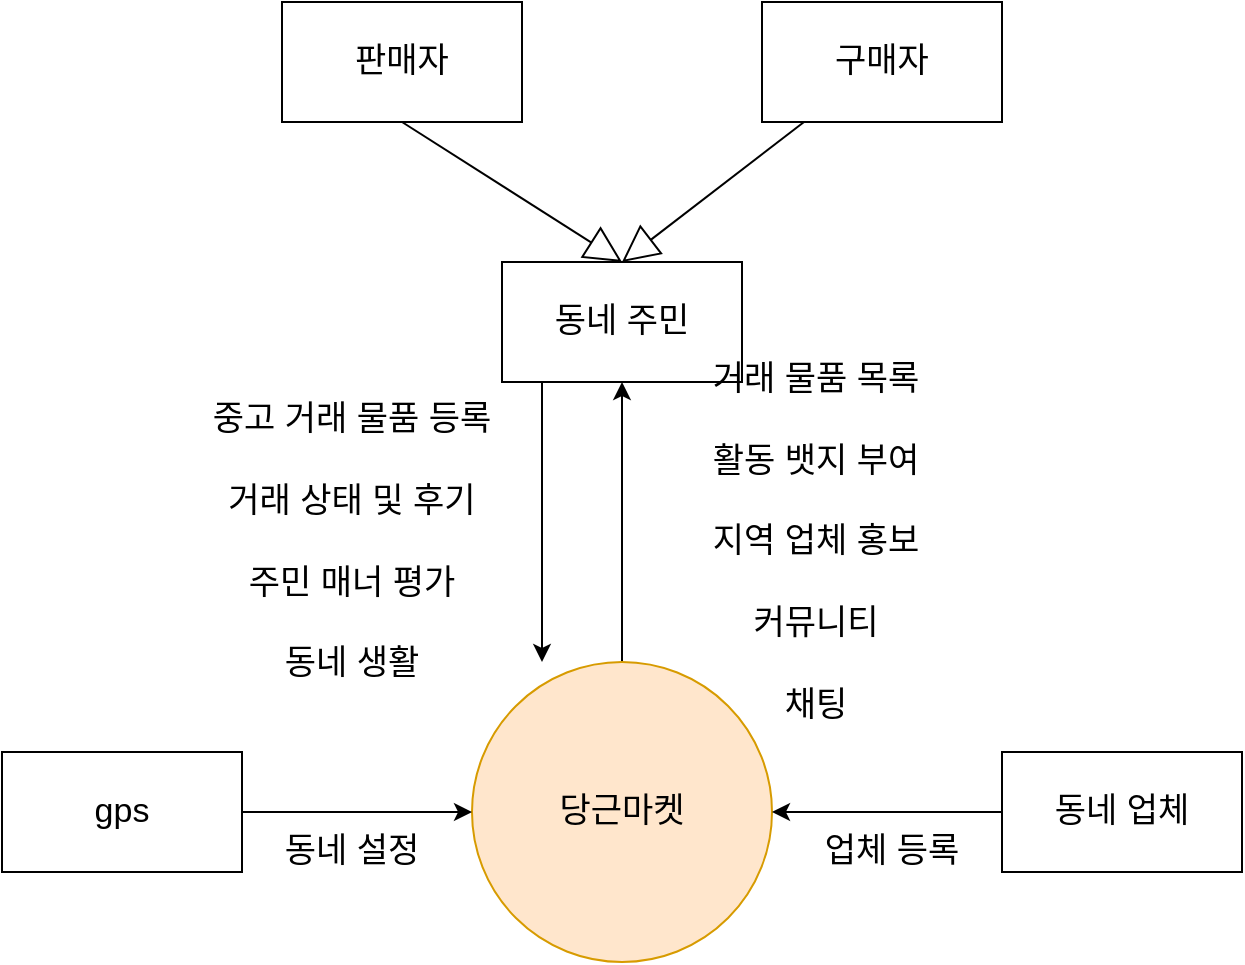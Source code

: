 <mxfile version="13.6.10" type="github">
  <diagram id="2eBaNiK83SsfWGN7OqTg" name="Page-1">
    <mxGraphModel dx="1117" dy="670" grid="1" gridSize="10" guides="1" tooltips="1" connect="1" arrows="1" fold="1" page="1" pageScale="1" pageWidth="827" pageHeight="1169" math="0" shadow="0">
      <root>
        <mxCell id="0" />
        <mxCell id="1" parent="0" />
        <mxCell id="iDiovrbEPyYLWm7U3jqZ-23" style="edgeStyle=orthogonalEdgeStyle;rounded=0;orthogonalLoop=1;jettySize=auto;html=1;exitX=0.5;exitY=0;exitDx=0;exitDy=0;fontFamily=Helvetica;fontSize=17;" edge="1" parent="1" source="iDiovrbEPyYLWm7U3jqZ-1" target="iDiovrbEPyYLWm7U3jqZ-22">
          <mxGeometry relative="1" as="geometry" />
        </mxCell>
        <mxCell id="iDiovrbEPyYLWm7U3jqZ-1" value="당근마켓" style="ellipse;whiteSpace=wrap;html=1;aspect=fixed;fontFamily=Helvetica;fontSize=17;fillColor=#ffe6cc;strokeColor=#d79b00;" vertex="1" parent="1">
          <mxGeometry x="315" y="370" width="150" height="150" as="geometry" />
        </mxCell>
        <mxCell id="iDiovrbEPyYLWm7U3jqZ-18" style="edgeStyle=orthogonalEdgeStyle;rounded=0;orthogonalLoop=1;jettySize=auto;html=1;fontFamily=Helvetica;fontSize=17;" edge="1" parent="1" source="iDiovrbEPyYLWm7U3jqZ-4" target="iDiovrbEPyYLWm7U3jqZ-1">
          <mxGeometry relative="1" as="geometry" />
        </mxCell>
        <mxCell id="iDiovrbEPyYLWm7U3jqZ-4" value="동네 업체" style="rounded=0;whiteSpace=wrap;html=1;fontFamily=Helvetica;fontSize=17;" vertex="1" parent="1">
          <mxGeometry x="580" y="415" width="120" height="60" as="geometry" />
        </mxCell>
        <mxCell id="iDiovrbEPyYLWm7U3jqZ-19" value="업체 등록" style="text;html=1;strokeColor=none;fillColor=none;align=center;verticalAlign=middle;whiteSpace=wrap;rounded=0;fontFamily=Helvetica;fontSize=17;" vertex="1" parent="1">
          <mxGeometry x="480" y="455" width="90" height="20" as="geometry" />
        </mxCell>
        <mxCell id="iDiovrbEPyYLWm7U3jqZ-31" style="edgeStyle=orthogonalEdgeStyle;rounded=0;orthogonalLoop=1;jettySize=auto;html=1;fontFamily=Helvetica;fontSize=17;" edge="1" parent="1">
          <mxGeometry relative="1" as="geometry">
            <mxPoint x="350" y="228" as="sourcePoint" />
            <mxPoint x="350" y="370" as="targetPoint" />
          </mxGeometry>
        </mxCell>
        <mxCell id="iDiovrbEPyYLWm7U3jqZ-22" value="동네 주민" style="rounded=0;whiteSpace=wrap;html=1;fontFamily=Helvetica;fontSize=17;" vertex="1" parent="1">
          <mxGeometry x="330" y="170" width="120" height="60" as="geometry" />
        </mxCell>
        <mxCell id="iDiovrbEPyYLWm7U3jqZ-25" value="거래 물품 목록&lt;br&gt;&lt;br&gt;활동 뱃지 부여&lt;br&gt;&lt;br&gt;지역 업체 홍보&lt;br&gt;&lt;br&gt;커뮤니티&lt;br&gt;&lt;br&gt;채팅" style="text;html=1;strokeColor=none;fillColor=none;align=center;verticalAlign=middle;whiteSpace=wrap;rounded=0;fontFamily=Helvetica;fontSize=17;" vertex="1" parent="1">
          <mxGeometry x="414" y="235" width="146" height="150" as="geometry" />
        </mxCell>
        <mxCell id="iDiovrbEPyYLWm7U3jqZ-26" value="구매자" style="rounded=0;whiteSpace=wrap;html=1;fontFamily=Helvetica;fontSize=17;" vertex="1" parent="1">
          <mxGeometry x="460" y="40" width="120" height="60" as="geometry" />
        </mxCell>
        <mxCell id="iDiovrbEPyYLWm7U3jqZ-27" value="판매자" style="rounded=0;whiteSpace=wrap;html=1;fontFamily=Helvetica;fontSize=17;" vertex="1" parent="1">
          <mxGeometry x="220" y="40" width="120" height="60" as="geometry" />
        </mxCell>
        <mxCell id="iDiovrbEPyYLWm7U3jqZ-28" value="" style="endArrow=block;endSize=16;endFill=0;html=1;fontFamily=Helvetica;fontSize=17;exitX=0.5;exitY=1;exitDx=0;exitDy=0;entryX=0.5;entryY=0;entryDx=0;entryDy=0;" edge="1" parent="1" source="iDiovrbEPyYLWm7U3jqZ-27" target="iDiovrbEPyYLWm7U3jqZ-22">
          <mxGeometry width="160" relative="1" as="geometry">
            <mxPoint x="280" y="270" as="sourcePoint" />
            <mxPoint x="440" y="270" as="targetPoint" />
          </mxGeometry>
        </mxCell>
        <mxCell id="iDiovrbEPyYLWm7U3jqZ-29" value="" style="endArrow=block;endSize=16;endFill=0;html=1;fontFamily=Helvetica;fontSize=17;entryX=0.5;entryY=0;entryDx=0;entryDy=0;" edge="1" parent="1" source="iDiovrbEPyYLWm7U3jqZ-26" target="iDiovrbEPyYLWm7U3jqZ-22">
          <mxGeometry width="160" relative="1" as="geometry">
            <mxPoint x="265" y="130" as="sourcePoint" />
            <mxPoint x="430" y="150" as="targetPoint" />
          </mxGeometry>
        </mxCell>
        <mxCell id="iDiovrbEPyYLWm7U3jqZ-32" value="중고 거래 물품 등록&lt;br&gt;&lt;br&gt;거래 상태 및 후기&lt;br&gt;&lt;br&gt;주민 매너 평가&lt;br&gt;&lt;br&gt;동네 생활" style="text;html=1;strokeColor=none;fillColor=none;align=center;verticalAlign=middle;whiteSpace=wrap;rounded=0;fontFamily=Helvetica;fontSize=17;" vertex="1" parent="1">
          <mxGeometry x="170" y="260" width="170" height="100" as="geometry" />
        </mxCell>
        <mxCell id="iDiovrbEPyYLWm7U3jqZ-40" style="edgeStyle=orthogonalEdgeStyle;rounded=0;orthogonalLoop=1;jettySize=auto;html=1;fontFamily=Helvetica;fontSize=17;" edge="1" parent="1" source="iDiovrbEPyYLWm7U3jqZ-39" target="iDiovrbEPyYLWm7U3jqZ-1">
          <mxGeometry relative="1" as="geometry" />
        </mxCell>
        <mxCell id="iDiovrbEPyYLWm7U3jqZ-39" value="gps" style="rounded=0;whiteSpace=wrap;html=1;fontFamily=Helvetica;fontSize=17;" vertex="1" parent="1">
          <mxGeometry x="80" y="415" width="120" height="60" as="geometry" />
        </mxCell>
        <mxCell id="iDiovrbEPyYLWm7U3jqZ-41" value="동네 설정" style="text;html=1;strokeColor=none;fillColor=none;align=center;verticalAlign=middle;whiteSpace=wrap;rounded=0;fontFamily=Helvetica;fontSize=17;" vertex="1" parent="1">
          <mxGeometry x="210" y="455" width="90" height="20" as="geometry" />
        </mxCell>
      </root>
    </mxGraphModel>
  </diagram>
</mxfile>
